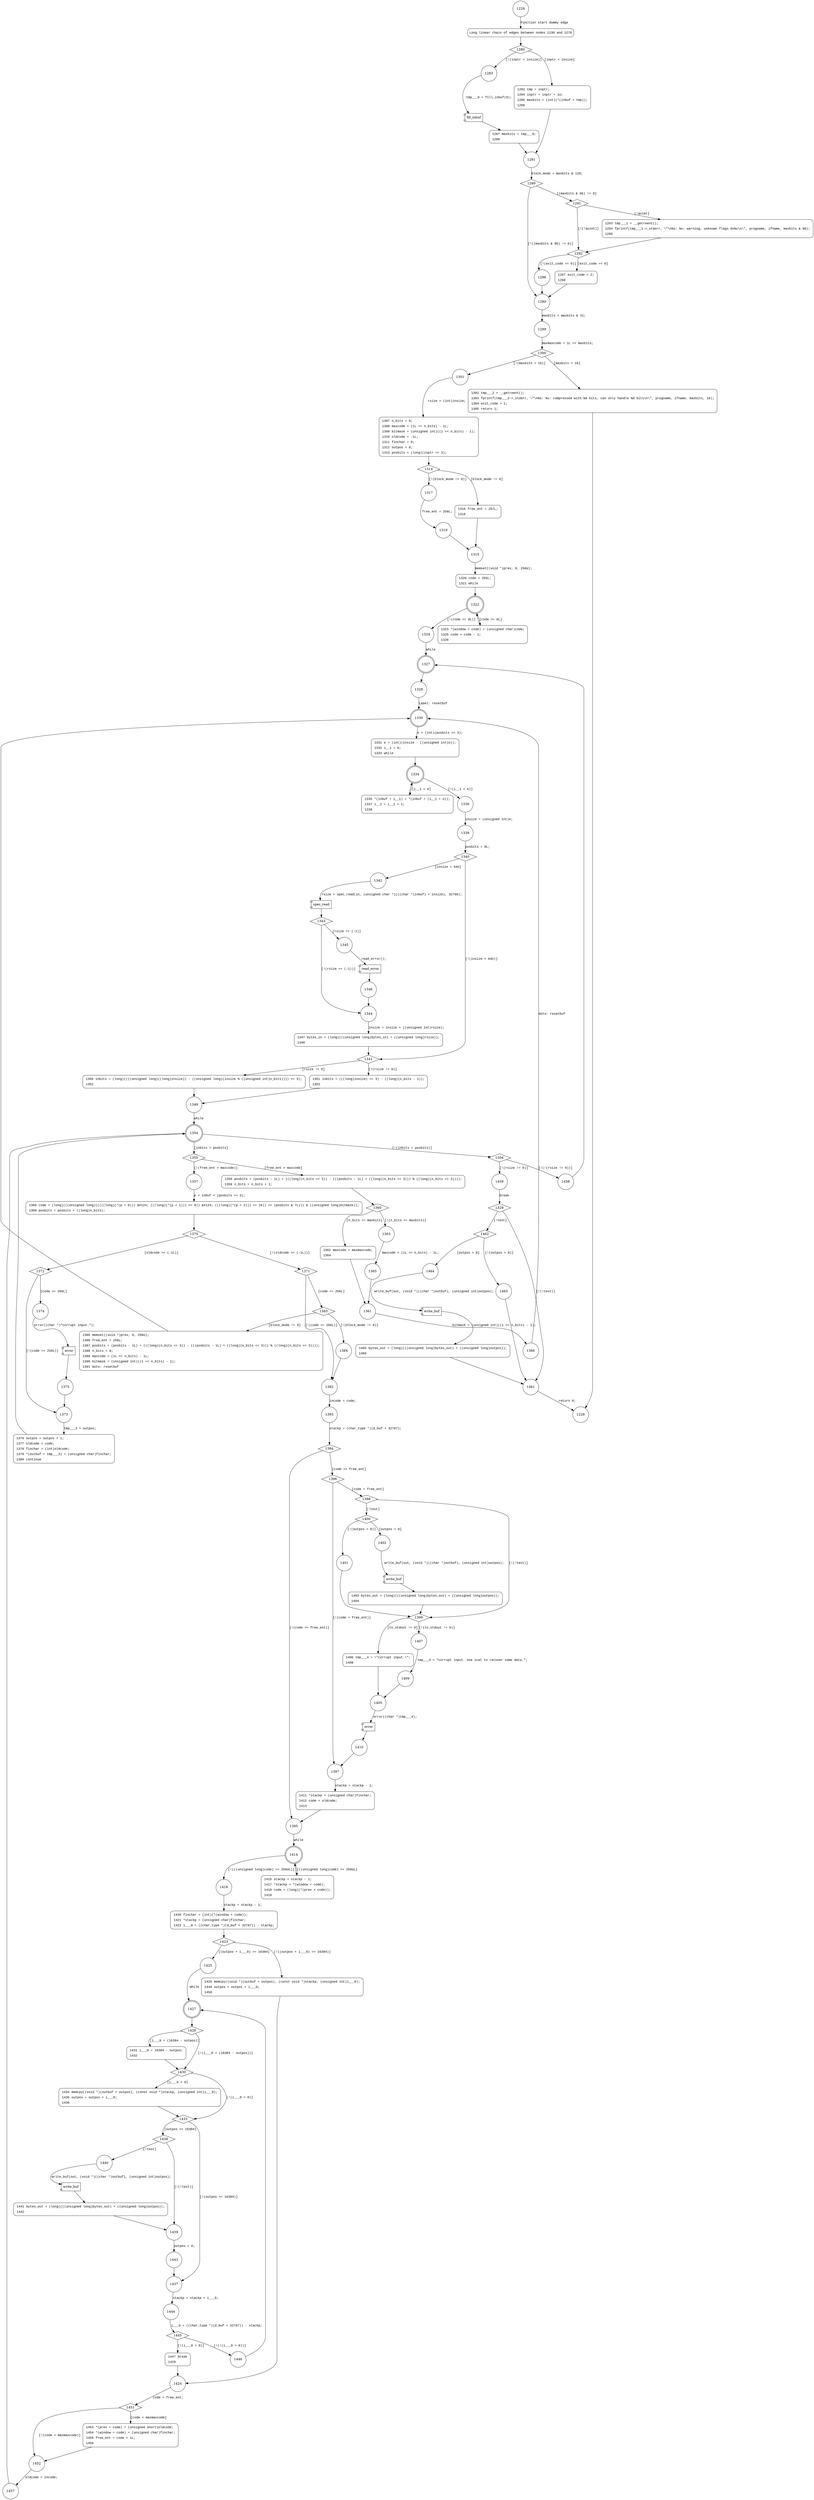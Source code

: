 digraph unlzw {
1229 [shape="circle"]
1230 [shape="circle"]
1280 [shape="diamond"]
1283 [shape="circle"]
1282 [shape="circle"]
1281 [shape="circle"]
1289 [shape="diamond"]
1290 [shape="circle"]
1291 [shape="diamond"]
1292 [shape="diamond"]
1293 [shape="circle"]
1296 [shape="circle"]
1297 [shape="circle"]
1299 [shape="circle"]
1300 [shape="diamond"]
1301 [shape="circle"]
1302 [shape="circle"]
1307 [shape="circle"]
1314 [shape="diamond"]
1317 [shape="circle"]
1316 [shape="circle"]
1315 [shape="circle"]
1320 [shape="circle"]
1322 [shape="doublecircle"]
1324 [shape="circle"]
1323 [shape="circle"]
1327 [shape="doublecircle"]
1328 [shape="circle"]
1330 [shape="doublecircle"]
1331 [shape="circle"]
1334 [shape="doublecircle"]
1336 [shape="circle"]
1335 [shape="circle"]
1339 [shape="circle"]
1340 [shape="diamond"]
1341 [shape="diamond"]
1342 [shape="circle"]
1343 [shape="diamond"]
1344 [shape="circle"]
1345 [shape="circle"]
1346 [shape="circle"]
1347 [shape="circle"]
1351 [shape="circle"]
1350 [shape="circle"]
1349 [shape="circle"]
1354 [shape="doublecircle"]
1356 [shape="diamond"]
1355 [shape="diamond"]
1357 [shape="circle"]
1358 [shape="circle"]
1360 [shape="diamond"]
1363 [shape="circle"]
1362 [shape="circle"]
1361 [shape="circle"]
1366 [shape="circle"]
1365 [shape="circle"]
1368 [shape="circle"]
1370 [shape="diamond"]
1371 [shape="diamond"]
1372 [shape="diamond"]
1373 [shape="circle"]
1374 [shape="circle"]
1375 [shape="circle"]
1376 [shape="circle"]
1382 [shape="circle"]
1383 [shape="diamond"]
1384 [shape="circle"]
1385 [shape="circle"]
1393 [shape="circle"]
1394 [shape="diamond"]
1395 [shape="circle"]
1396 [shape="diamond"]
1397 [shape="circle"]
1398 [shape="diamond"]
1399 [shape="diamond"]
1400 [shape="diamond"]
1401 [shape="circle"]
1402 [shape="circle"]
1403 [shape="circle"]
1407 [shape="circle"]
1406 [shape="circle"]
1405 [shape="circle"]
1410 [shape="circle"]
1411 [shape="circle"]
1414 [shape="doublecircle"]
1416 [shape="circle"]
1415 [shape="circle"]
1420 [shape="circle"]
1423 [shape="diamond"]
1426 [shape="circle"]
1425 [shape="circle"]
1427 [shape="doublecircle"]
1428 [shape="diamond"]
1430 [shape="diamond"]
1431 [shape="circle"]
1433 [shape="diamond"]
1434 [shape="circle"]
1437 [shape="circle"]
1438 [shape="diamond"]
1439 [shape="circle"]
1440 [shape="circle"]
1441 [shape="circle"]
1443 [shape="circle"]
1444 [shape="circle"]
1445 [shape="diamond"]
1446 [shape="circle"]
1447 [shape="circle"]
1424 [shape="circle"]
1451 [shape="diamond"]
1452 [shape="circle"]
1453 [shape="circle"]
1457 [shape="circle"]
1409 [shape="circle"]
1458 [shape="circle"]
1459 [shape="circle"]
1329 [shape="diamond"]
1461 [shape="circle"]
1462 [shape="diamond"]
1463 [shape="circle"]
1464 [shape="circle"]
1465 [shape="circle"]
1228 [shape="circle"]
1319 [shape="circle"]
1287 [shape="circle"]
1230 [style="filled,bold" penwidth="1" fillcolor="white" fontname="Courier New" shape="Mrecord" label="Long linear chain of edges between nodes 1230 and 1278"]
1230 -> 1280[label=""]
1282 [style="filled,bold" penwidth="1" fillcolor="white" fontname="Courier New" shape="Mrecord" label=<<table border="0" cellborder="0" cellpadding="3" bgcolor="white"><tr><td align="right">1282</td><td align="left">tmp = inptr;</td></tr><tr><td align="right">1284</td><td align="left">inptr = inptr + 1U;</td></tr><tr><td align="right">1285</td><td align="left">maxbits = (int)(*(inbuf + tmp));</td></tr><tr><td align="right">1286</td><td align="left"></td></tr></table>>]
1282 -> 1281[label=""]
1293 [style="filled,bold" penwidth="1" fillcolor="white" fontname="Courier New" shape="Mrecord" label=<<table border="0" cellborder="0" cellpadding="3" bgcolor="white"><tr><td align="right">1293</td><td align="left">tmp___1 = __getreent();</td></tr><tr><td align="right">1294</td><td align="left">fprintf(tmp___1-&gt;_stderr, \"\n%s: %s: warning, unknown flags 0x%x\n\", progname, ifname, maxbits &amp; 96);</td></tr><tr><td align="right">1295</td><td align="left"></td></tr></table>>]
1293 -> 1292[label=""]
1297 [style="filled,bold" penwidth="1" fillcolor="white" fontname="Courier New" shape="Mrecord" label=<<table border="0" cellborder="0" cellpadding="3" bgcolor="white"><tr><td align="right">1297</td><td align="left">exit_code = 2;</td></tr><tr><td align="right">1298</td><td align="left"></td></tr></table>>]
1297 -> 1290[label=""]
1302 [style="filled,bold" penwidth="1" fillcolor="white" fontname="Courier New" shape="Mrecord" label=<<table border="0" cellborder="0" cellpadding="3" bgcolor="white"><tr><td align="right">1302</td><td align="left">tmp___2 = __getreent();</td></tr><tr><td align="right">1303</td><td align="left">fprintf(tmp___2-&gt;_stderr, \"\n%s: %s: compressed with %d bits, can only handle %d bits\n\", progname, ifname, maxbits, 16);</td></tr><tr><td align="right">1304</td><td align="left">exit_code = 1;</td></tr><tr><td align="right">1305</td><td align="left">return 1;</td></tr></table>>]
1302 -> 1228[label=""]
1307 [style="filled,bold" penwidth="1" fillcolor="white" fontname="Courier New" shape="Mrecord" label=<<table border="0" cellborder="0" cellpadding="3" bgcolor="white"><tr><td align="right">1307</td><td align="left">n_bits = 9;</td></tr><tr><td align="right">1308</td><td align="left">maxcode = (1L &lt;&lt; n_bits) - 1L;</td></tr><tr><td align="right">1309</td><td align="left">bitmask = (unsigned int)((1 &lt;&lt; n_bits) - 1);</td></tr><tr><td align="right">1310</td><td align="left">oldcode = -1L;</td></tr><tr><td align="right">1311</td><td align="left">finchar = 0;</td></tr><tr><td align="right">1312</td><td align="left">outpos = 0;</td></tr><tr><td align="right">1313</td><td align="left">posbits = (long)(inptr &lt;&lt; 3);</td></tr></table>>]
1307 -> 1314[label=""]
1316 [style="filled,bold" penwidth="1" fillcolor="white" fontname="Courier New" shape="Mrecord" label=<<table border="0" cellborder="0" cellpadding="3" bgcolor="white"><tr><td align="right">1316</td><td align="left">free_ent = 257L;</td></tr><tr><td align="right">1318</td><td align="left"></td></tr></table>>]
1316 -> 1315[label=""]
1320 [style="filled,bold" penwidth="1" fillcolor="white" fontname="Courier New" shape="Mrecord" label=<<table border="0" cellborder="0" cellpadding="3" bgcolor="white"><tr><td align="right">1320</td><td align="left">code = 255L;</td></tr><tr><td align="right">1321</td><td align="left">while</td></tr></table>>]
1320 -> 1322[label=""]
1323 [style="filled,bold" penwidth="1" fillcolor="white" fontname="Courier New" shape="Mrecord" label=<<table border="0" cellborder="0" cellpadding="3" bgcolor="white"><tr><td align="right">1323</td><td align="left">*(window + code) = (unsigned char)code;</td></tr><tr><td align="right">1325</td><td align="left">code = code - 1;</td></tr><tr><td align="right">1326</td><td align="left"></td></tr></table>>]
1323 -> 1322[label=""]
1331 [style="filled,bold" penwidth="1" fillcolor="white" fontname="Courier New" shape="Mrecord" label=<<table border="0" cellborder="0" cellpadding="3" bgcolor="white"><tr><td align="right">1331</td><td align="left">e = (int)(insize - ((unsigned int)o));</td></tr><tr><td align="right">1332</td><td align="left">i__1 = 0;</td></tr><tr><td align="right">1333</td><td align="left">while</td></tr></table>>]
1331 -> 1334[label=""]
1335 [style="filled,bold" penwidth="1" fillcolor="white" fontname="Courier New" shape="Mrecord" label=<<table border="0" cellborder="0" cellpadding="3" bgcolor="white"><tr><td align="right">1335</td><td align="left">*(inbuf + i__1) = *(inbuf + (i__1 + o));</td></tr><tr><td align="right">1337</td><td align="left">i__1 = i__1 + 1;</td></tr><tr><td align="right">1338</td><td align="left"></td></tr></table>>]
1335 -> 1334[label=""]
1347 [style="filled,bold" penwidth="1" fillcolor="white" fontname="Courier New" shape="Mrecord" label=<<table border="0" cellborder="0" cellpadding="3" bgcolor="white"><tr><td align="right">1347</td><td align="left">bytes_in = (long)(((unsigned long)bytes_in) + ((unsigned long)rsize));</td></tr><tr><td align="right">1348</td><td align="left"></td></tr></table>>]
1347 -> 1341[label=""]
1350 [style="filled,bold" penwidth="1" fillcolor="white" fontname="Courier New" shape="Mrecord" label=<<table border="0" cellborder="0" cellpadding="3" bgcolor="white"><tr><td align="right">1350</td><td align="left">inbits = (long)((((unsigned long)((long)insize)) - ((unsigned long)(insize % ((unsigned int)n_bits)))) &lt;&lt; 3);</td></tr><tr><td align="right">1352</td><td align="left"></td></tr></table>>]
1350 -> 1349[label=""]
1358 [style="filled,bold" penwidth="1" fillcolor="white" fontname="Courier New" shape="Mrecord" label=<<table border="0" cellborder="0" cellpadding="3" bgcolor="white"><tr><td align="right">1358</td><td align="left">posbits = (posbits - 1L) + (((long)(n_bits &lt;&lt; 3)) - (((posbits - 1L) + ((long)(n_bits &lt;&lt; 3))) % ((long)(n_bits &lt;&lt; 3))));</td></tr><tr><td align="right">1359</td><td align="left">n_bits = n_bits + 1;</td></tr></table>>]
1358 -> 1360[label=""]
1362 [style="filled,bold" penwidth="1" fillcolor="white" fontname="Courier New" shape="Mrecord" label=<<table border="0" cellborder="0" cellpadding="3" bgcolor="white"><tr><td align="right">1362</td><td align="left">maxcode = maxmaxcode;</td></tr><tr><td align="right">1364</td><td align="left"></td></tr></table>>]
1362 -> 1361[label=""]
1368 [style="filled,bold" penwidth="1" fillcolor="white" fontname="Courier New" shape="Mrecord" label=<<table border="0" cellborder="0" cellpadding="3" bgcolor="white"><tr><td align="right">1368</td><td align="left">code = (long)(((unsigned long)(((((long)(*(p + 0))) &amp;#124; (((long)(*(p + 1))) &lt;&lt; 8)) &amp;#124; (((long)(*(p + 2))) &lt;&lt; 16)) &gt;&gt; (posbits &amp; 7L))) &amp; ((unsigned long)bitmask));</td></tr><tr><td align="right">1369</td><td align="left">posbits = posbits + ((long)n_bits);</td></tr></table>>]
1368 -> 1370[label=""]
1376 [style="filled,bold" penwidth="1" fillcolor="white" fontname="Courier New" shape="Mrecord" label=<<table border="0" cellborder="0" cellpadding="3" bgcolor="white"><tr><td align="right">1376</td><td align="left">outpos = outpos + 1;</td></tr><tr><td align="right">1377</td><td align="left">oldcode = code;</td></tr><tr><td align="right">1378</td><td align="left">finchar = (int)oldcode;</td></tr><tr><td align="right">1379</td><td align="left">*(outbuf + tmp___3) = (unsigned char)finchar;</td></tr><tr><td align="right">1380</td><td align="left">continue</td></tr></table>>]
1376 -> 1354[label=""]
1385 [style="filled,bold" penwidth="1" fillcolor="white" fontname="Courier New" shape="Mrecord" label=<<table border="0" cellborder="0" cellpadding="3" bgcolor="white"><tr><td align="right">1385</td><td align="left">memset((void *)prev, 0, 256U);</td></tr><tr><td align="right">1386</td><td align="left">free_ent = 256L;</td></tr><tr><td align="right">1387</td><td align="left">posbits = (posbits - 1L) + (((long)(n_bits &lt;&lt; 3)) - (((posbits - 1L) + ((long)(n_bits &lt;&lt; 3))) % ((long)(n_bits &lt;&lt; 3))));</td></tr><tr><td align="right">1388</td><td align="left">n_bits = 9;</td></tr><tr><td align="right">1389</td><td align="left">maxcode = (1L &lt;&lt; n_bits) - 1L;</td></tr><tr><td align="right">1390</td><td align="left">bitmask = (unsigned int)((1 &lt;&lt; n_bits) - 1);</td></tr><tr><td align="right">1391</td><td align="left">Goto: resetbuf</td></tr></table>>]
1385 -> 1330[label=""]
1403 [style="filled,bold" penwidth="1" fillcolor="white" fontname="Courier New" shape="Mrecord" label=<<table border="0" cellborder="0" cellpadding="3" bgcolor="white"><tr><td align="right">1403</td><td align="left">bytes_out = (long)(((unsigned long)bytes_out) + ((unsigned long)outpos));</td></tr><tr><td align="right">1404</td><td align="left"></td></tr></table>>]
1403 -> 1399[label=""]
1406 [style="filled,bold" penwidth="1" fillcolor="white" fontname="Courier New" shape="Mrecord" label=<<table border="0" cellborder="0" cellpadding="3" bgcolor="white"><tr><td align="right">1406</td><td align="left">tmp___4 = \"corrupt input.\";</td></tr><tr><td align="right">1408</td><td align="left"></td></tr></table>>]
1406 -> 1405[label=""]
1411 [style="filled,bold" penwidth="1" fillcolor="white" fontname="Courier New" shape="Mrecord" label=<<table border="0" cellborder="0" cellpadding="3" bgcolor="white"><tr><td align="right">1411</td><td align="left">*stackp = (unsigned char)finchar;</td></tr><tr><td align="right">1412</td><td align="left">code = oldcode;</td></tr><tr><td align="right">1413</td><td align="left"></td></tr></table>>]
1411 -> 1395[label=""]
1415 [style="filled,bold" penwidth="1" fillcolor="white" fontname="Courier New" shape="Mrecord" label=<<table border="0" cellborder="0" cellpadding="3" bgcolor="white"><tr><td align="right">1415</td><td align="left">stackp = stackp - 1;</td></tr><tr><td align="right">1417</td><td align="left">*stackp = *(window + code);</td></tr><tr><td align="right">1418</td><td align="left">code = (long)(*(prev + code));</td></tr><tr><td align="right">1419</td><td align="left"></td></tr></table>>]
1415 -> 1414[label=""]
1420 [style="filled,bold" penwidth="1" fillcolor="white" fontname="Courier New" shape="Mrecord" label=<<table border="0" cellborder="0" cellpadding="3" bgcolor="white"><tr><td align="right">1420</td><td align="left">finchar = (int)(*(window + code));</td></tr><tr><td align="right">1421</td><td align="left">*stackp = (unsigned char)finchar;</td></tr><tr><td align="right">1422</td><td align="left">i___0 = ((char_type *)(d_buf + 32767)) - stackp;</td></tr></table>>]
1420 -> 1423[label=""]
1431 [style="filled,bold" penwidth="1" fillcolor="white" fontname="Courier New" shape="Mrecord" label=<<table border="0" cellborder="0" cellpadding="3" bgcolor="white"><tr><td align="right">1431</td><td align="left">i___0 = 16384 - outpos;</td></tr><tr><td align="right">1432</td><td align="left"></td></tr></table>>]
1431 -> 1430[label=""]
1434 [style="filled,bold" penwidth="1" fillcolor="white" fontname="Courier New" shape="Mrecord" label=<<table border="0" cellborder="0" cellpadding="3" bgcolor="white"><tr><td align="right">1434</td><td align="left">memcpy((void *)(outbuf + outpos), (const void *)stackp, (unsigned int)i___0);</td></tr><tr><td align="right">1435</td><td align="left">outpos = outpos + i___0;</td></tr><tr><td align="right">1436</td><td align="left"></td></tr></table>>]
1434 -> 1433[label=""]
1441 [style="filled,bold" penwidth="1" fillcolor="white" fontname="Courier New" shape="Mrecord" label=<<table border="0" cellborder="0" cellpadding="3" bgcolor="white"><tr><td align="right">1441</td><td align="left">bytes_out = (long)(((unsigned long)bytes_out) + ((unsigned long)outpos));</td></tr><tr><td align="right">1442</td><td align="left"></td></tr></table>>]
1441 -> 1439[label=""]
1447 [style="filled,bold" penwidth="1" fillcolor="white" fontname="Courier New" shape="Mrecord" label=<<table border="0" cellborder="0" cellpadding="3" bgcolor="white"><tr><td align="right">1447</td><td align="left">break</td></tr><tr><td align="right">1429</td><td align="left"></td></tr></table>>]
1447 -> 1424[label=""]
1453 [style="filled,bold" penwidth="1" fillcolor="white" fontname="Courier New" shape="Mrecord" label=<<table border="0" cellborder="0" cellpadding="3" bgcolor="white"><tr><td align="right">1453</td><td align="left">*(prev + code) = (unsigned short)oldcode;</td></tr><tr><td align="right">1454</td><td align="left">*(window + code) = (unsigned char)finchar;</td></tr><tr><td align="right">1455</td><td align="left">free_ent = code + 1L;</td></tr><tr><td align="right">1456</td><td align="left"></td></tr></table>>]
1453 -> 1452[label=""]
1426 [style="filled,bold" penwidth="1" fillcolor="white" fontname="Courier New" shape="Mrecord" label=<<table border="0" cellborder="0" cellpadding="3" bgcolor="white"><tr><td align="right">1426</td><td align="left">memcpy((void *)(outbuf + outpos), (const void *)stackp, (unsigned int)i___0);</td></tr><tr><td align="right">1449</td><td align="left">outpos = outpos + i___0;</td></tr><tr><td align="right">1450</td><td align="left"></td></tr></table>>]
1426 -> 1424[label=""]
1465 [style="filled,bold" penwidth="1" fillcolor="white" fontname="Courier New" shape="Mrecord" label=<<table border="0" cellborder="0" cellpadding="3" bgcolor="white"><tr><td align="right">1465</td><td align="left">bytes_out = (long)(((unsigned long)bytes_out) + ((unsigned long)outpos));</td></tr><tr><td align="right">1466</td><td align="left"></td></tr></table>>]
1465 -> 1461[label=""]
1351 [style="filled,bold" penwidth="1" fillcolor="white" fontname="Courier New" shape="Mrecord" label=<<table border="0" cellborder="0" cellpadding="3" bgcolor="white"><tr><td align="right">1351</td><td align="left">inbits = (((long)insize) &lt;&lt; 3) - ((long)(n_bits - 1));</td></tr><tr><td align="right">1353</td><td align="left"></td></tr></table>>]
1351 -> 1349[label=""]
1287 [style="filled,bold" penwidth="1" fillcolor="white" fontname="Courier New" shape="Mrecord" label=<<table border="0" cellborder="0" cellpadding="3" bgcolor="white"><tr><td align="right">1287</td><td align="left">maxbits = tmp___0;</td></tr><tr><td align="right">1288</td><td align="left"></td></tr></table>>]
1287 -> 1281[label=""]
1229 -> 1230 [label="Function start dummy edge" fontname="Courier New"]
1280 -> 1283 [label="[!(inptr < insize)]" fontname="Courier New"]
1280 -> 1282 [label="[inptr < insize]" fontname="Courier New"]
1281 -> 1289 [label="block_mode = maxbits & 128;" fontname="Courier New"]
1289 -> 1290 [label="[!((maxbits & 96) != 0)]" fontname="Courier New"]
1289 -> 1291 [label="[(maxbits & 96) != 0]" fontname="Courier New"]
1291 -> 1292 [label="[!(!quiet)]" fontname="Courier New"]
1291 -> 1293 [label="[!quiet]" fontname="Courier New"]
1292 -> 1296 [label="[!(exit_code == 0)]" fontname="Courier New"]
1292 -> 1297 [label="[exit_code == 0]" fontname="Courier New"]
1290 -> 1299 [label="maxbits = maxbits & 31;" fontname="Courier New"]
1300 -> 1301 [label="[!(maxbits > 16)]" fontname="Courier New"]
1300 -> 1302 [label="[maxbits > 16]" fontname="Courier New"]
1301 -> 1307 [label="rsize = (int)insize;" fontname="Courier New"]
1314 -> 1317 [label="[!(block_mode != 0)]" fontname="Courier New"]
1314 -> 1316 [label="[block_mode != 0]" fontname="Courier New"]
1315 -> 1320 [label="memset((void *)prev, 0, 256U);" fontname="Courier New"]
1322 -> 1324 [label="[!(code >= 0L)]" fontname="Courier New"]
1322 -> 1323 [label="[code >= 0L]" fontname="Courier New"]
1324 -> 1327 [label="while" fontname="Courier New"]
1327 -> 1328 [label="" fontname="Courier New"]
1330 -> 1331 [label="o = (int)(posbits >> 3);" fontname="Courier New"]
1334 -> 1336 [label="[!(i__1 < e)]" fontname="Courier New"]
1334 -> 1335 [label="[i__1 < e]" fontname="Courier New"]
1336 -> 1339 [label="insize = (unsigned int)e;" fontname="Courier New"]
1340 -> 1341 [label="[!(insize < 64U)]" fontname="Courier New"]
1340 -> 1342 [label="[insize < 64U]" fontname="Courier New"]
100263 [shape="component" label="spec_read"]
1342 -> 100263 [label="rsize = spec_read(in, (unsigned char *)(((char *)inbuf) + insize), 32768);" fontname="Courier New"]
100263 -> 1343 [label="" fontname="Courier New"]
1343 -> 1344 [label="[!(rsize == (-1))]" fontname="Courier New"]
1343 -> 1345 [label="[rsize == (-1)]" fontname="Courier New"]
100264 [shape="component" label="read_error"]
1345 -> 100264 [label="read_error();" fontname="Courier New"]
100264 -> 1346 [label="" fontname="Courier New"]
1344 -> 1347 [label="insize = insize + ((unsigned int)rsize);" fontname="Courier New"]
1341 -> 1351 [label="[!(rsize != 0)]" fontname="Courier New"]
1341 -> 1350 [label="[rsize != 0]" fontname="Courier New"]
1349 -> 1354 [label="while" fontname="Courier New"]
1354 -> 1356 [label="[!(inbits > posbits)]" fontname="Courier New"]
1354 -> 1355 [label="[inbits > posbits]" fontname="Courier New"]
1355 -> 1357 [label="[!(free_ent > maxcode)]" fontname="Courier New"]
1355 -> 1358 [label="[free_ent > maxcode]" fontname="Courier New"]
1360 -> 1363 [label="[!(n_bits == maxbits)]" fontname="Courier New"]
1360 -> 1362 [label="[n_bits == maxbits]" fontname="Courier New"]
1361 -> 1366 [label="bitmask = (unsigned int)((1 << n_bits) - 1);" fontname="Courier New"]
1363 -> 1365 [label="maxcode = (1L << n_bits) - 1L;" fontname="Courier New"]
1357 -> 1368 [label="p = inbuf + (posbits >> 3);" fontname="Courier New"]
1370 -> 1371 [label="[!(oldcode == (-1L))]" fontname="Courier New"]
1370 -> 1372 [label="[oldcode == (-1L)]" fontname="Courier New"]
1372 -> 1373 [label="[!(code >= 256L)]" fontname="Courier New"]
1372 -> 1374 [label="[code >= 256L]" fontname="Courier New"]
100265 [shape="component" label="error"]
1374 -> 100265 [label="error((char *)\"corrupt input.\");" fontname="Courier New"]
100265 -> 1375 [label="" fontname="Courier New"]
1373 -> 1376 [label="tmp___3 = outpos;" fontname="Courier New"]
1371 -> 1382 [label="[!(code == 256L)]" fontname="Courier New"]
1371 -> 1383 [label="[code == 256L]" fontname="Courier New"]
1383 -> 1384 [label="[!(block_mode != 0)]" fontname="Courier New"]
1383 -> 1385 [label="[block_mode != 0]" fontname="Courier New"]
1384 -> 1382 [label="" fontname="Courier New"]
1382 -> 1393 [label="incode = code;" fontname="Courier New"]
1394 -> 1395 [label="[!(code >= free_ent)]" fontname="Courier New"]
1394 -> 1396 [label="[code >= free_ent]" fontname="Courier New"]
1396 -> 1397 [label="[!(code > free_ent)]" fontname="Courier New"]
1396 -> 1398 [label="[code > free_ent]" fontname="Courier New"]
1398 -> 1399 [label="[!(!test)]" fontname="Courier New"]
1398 -> 1400 [label="[!test]" fontname="Courier New"]
1400 -> 1401 [label="[!(outpos > 0)]" fontname="Courier New"]
1400 -> 1402 [label="[outpos > 0]" fontname="Courier New"]
100266 [shape="component" label="write_buf"]
1402 -> 100266 [label="write_buf(out, (void *)((char *)outbuf), (unsigned int)outpos);" fontname="Courier New"]
100266 -> 1403 [label="" fontname="Courier New"]
1399 -> 1407 [label="[!(to_stdout != 0)]" fontname="Courier New"]
1399 -> 1406 [label="[to_stdout != 0]" fontname="Courier New"]
100267 [shape="component" label="error"]
1405 -> 100267 [label="error((char *)tmp___4);" fontname="Courier New"]
100267 -> 1410 [label="" fontname="Courier New"]
1397 -> 1411 [label="stackp = stackp - 1;" fontname="Courier New"]
1395 -> 1414 [label="while" fontname="Courier New"]
1414 -> 1416 [label="[!(((unsigned long)code) >= 256UL)]" fontname="Courier New"]
1414 -> 1415 [label="[((unsigned long)code) >= 256UL]" fontname="Courier New"]
1416 -> 1420 [label="stackp = stackp - 1;" fontname="Courier New"]
1423 -> 1426 [label="[!((outpos + i___0) >= 16384)]" fontname="Courier New"]
1423 -> 1425 [label="[(outpos + i___0) >= 16384]" fontname="Courier New"]
1427 -> 1428 [label="" fontname="Courier New"]
1428 -> 1430 [label="[!(i___0 > (16384 - outpos))]" fontname="Courier New"]
1428 -> 1431 [label="[i___0 > (16384 - outpos)]" fontname="Courier New"]
1430 -> 1433 [label="[!(i___0 > 0)]" fontname="Courier New"]
1430 -> 1434 [label="[i___0 > 0]" fontname="Courier New"]
1433 -> 1437 [label="[!(outpos >= 16384)]" fontname="Courier New"]
1433 -> 1438 [label="[outpos >= 16384]" fontname="Courier New"]
1438 -> 1439 [label="[!(!test)]" fontname="Courier New"]
1438 -> 1440 [label="[!test]" fontname="Courier New"]
100268 [shape="component" label="write_buf"]
1440 -> 100268 [label="write_buf(out, (void *)((char *)outbuf), (unsigned int)outpos);" fontname="Courier New"]
100268 -> 1441 [label="" fontname="Courier New"]
1439 -> 1443 [label="outpos = 0;" fontname="Courier New"]
1437 -> 1444 [label="stackp = stackp + i___0;" fontname="Courier New"]
1445 -> 1446 [label="[!(!(i___0 > 0))]" fontname="Courier New"]
1445 -> 1447 [label="[!(i___0 > 0)]" fontname="Courier New"]
1424 -> 1451 [label="code = free_ent;" fontname="Courier New"]
1451 -> 1452 [label="[!(code < maxmaxcode)]" fontname="Courier New"]
1451 -> 1453 [label="[code < maxmaxcode]" fontname="Courier New"]
1452 -> 1457 [label="oldcode = incode;" fontname="Courier New"]
1446 -> 1427 [label="" fontname="Courier New"]
1407 -> 1409 [label="tmp___4 = \"corrupt input. Use zcat to recover some data.\";" fontname="Courier New"]
1401 -> 1399 [label="" fontname="Courier New"]
1356 -> 1458 [label="[!(!(rsize != 0))]" fontname="Courier New"]
1356 -> 1459 [label="[!(rsize != 0)]" fontname="Courier New"]
1329 -> 1461 [label="[!(!test)]" fontname="Courier New"]
1329 -> 1462 [label="[!test]" fontname="Courier New"]
1462 -> 1463 [label="[!(outpos > 0)]" fontname="Courier New"]
1462 -> 1464 [label="[outpos > 0]" fontname="Courier New"]
100269 [shape="component" label="write_buf"]
1464 -> 100269 [label="write_buf(out, (void *)((char *)outbuf), (unsigned int)outpos);" fontname="Courier New"]
100269 -> 1465 [label="" fontname="Courier New"]
1461 -> 1228 [label="return 0;" fontname="Courier New"]
1458 -> 1327 [label="" fontname="Courier New"]
1317 -> 1319 [label="free_ent = 256L;" fontname="Courier New"]
1296 -> 1290 [label="" fontname="Courier New"]
100270 [shape="component" label="fill_inbuf"]
1283 -> 100270 [label="tmp___0 = fill_inbuf(0);" fontname="Courier New"]
100270 -> 1287 [label="" fontname="Courier New"]
1299 -> 1300 [label="maxmaxcode = 1L << maxbits;" fontname="Courier New"]
1328 -> 1330 [label="Label: resetbuf" fontname="Courier New"]
1339 -> 1340 [label="posbits = 0L;" fontname="Courier New"]
1346 -> 1344 [label="" fontname="Courier New"]
1366 -> 1330 [label="Goto: resetbuf" fontname="Courier New"]
1365 -> 1361 [label="" fontname="Courier New"]
1375 -> 1373 [label="" fontname="Courier New"]
1393 -> 1394 [label="stackp = (char_type *)(d_buf + 32767);" fontname="Courier New"]
1410 -> 1397 [label="" fontname="Courier New"]
1425 -> 1427 [label="while" fontname="Courier New"]
1443 -> 1437 [label="" fontname="Courier New"]
1444 -> 1445 [label="i___0 = ((char_type *)(d_buf + 32767)) - stackp;" fontname="Courier New"]
1457 -> 1354 [label="" fontname="Courier New"]
1409 -> 1405 [label="" fontname="Courier New"]
1459 -> 1329 [label="break" fontname="Courier New"]
1463 -> 1461 [label="" fontname="Courier New"]
1319 -> 1315 [label="" fontname="Courier New"]
}
